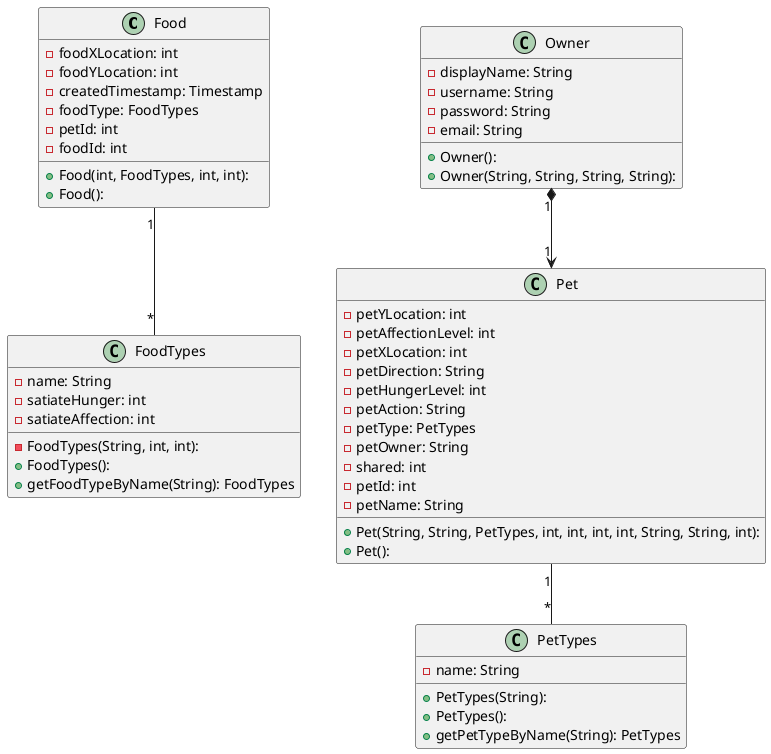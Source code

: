 @startuml

top to bottom direction
skinparam linetype ortho

class Food {
  + Food(int, FoodTypes, int, int): 
  + Food(): 
  - foodXLocation: int
  - foodYLocation: int
  - createdTimestamp: Timestamp
  - foodType: FoodTypes
  - petId: int
  - foodId: int
}
class FoodTypes {
  - FoodTypes(String, int, int): 
  + FoodTypes(): 
  - name: String
  - satiateHunger: int
  - satiateAffection: int
  + getFoodTypeByName(String): FoodTypes
}
class Owner {
  + Owner(): 
  + Owner(String, String, String, String): 
  - displayName: String
  - username: String
  - password: String
  - email: String
}
class Pet {
  + Pet(String, String, PetTypes, int, int, int, int, String, String, int): 
  + Pet(): 
  - petYLocation: int
  - petAffectionLevel: int
  - petXLocation: int
  - petDirection: String
  - petHungerLevel: int
  - petAction: String
  - petType: PetTypes
  - petOwner: String
  - shared: int
  - petId: int
  - petName: String
}
class PetTypes {
  + PetTypes(String): 
  + PetTypes(): 
  - name: String
  + getPetTypeByName(String): PetTypes
}

Food      "1" -- "*" FoodTypes 
Pet       "1" -- "*" PetTypes
Owner     "1" *--> "1" Pet
@enduml
